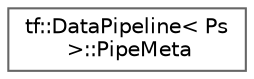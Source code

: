 digraph "类继承关系图"
{
 // LATEX_PDF_SIZE
  bgcolor="transparent";
  edge [fontname=Helvetica,fontsize=10,labelfontname=Helvetica,labelfontsize=10];
  node [fontname=Helvetica,fontsize=10,shape=box,height=0.2,width=0.4];
  rankdir="LR";
  Node0 [id="Node000000",label="tf::DataPipeline\< Ps\l \>::PipeMeta",height=0.2,width=0.4,color="grey40", fillcolor="white", style="filled",URL="$structtf_1_1_data_pipeline_1_1_pipe_meta.html",tooltip=" "];
}

